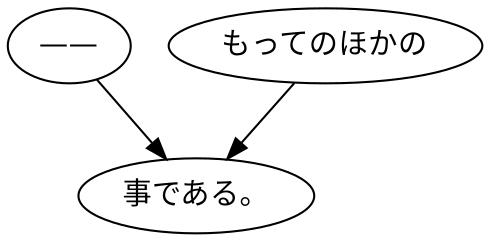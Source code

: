 digraph graph2053 {
	node0 [label="——"];
	node1 [label="もってのほかの"];
	node2 [label="事である。"];
	node0 -> node2;
	node1 -> node2;
}
